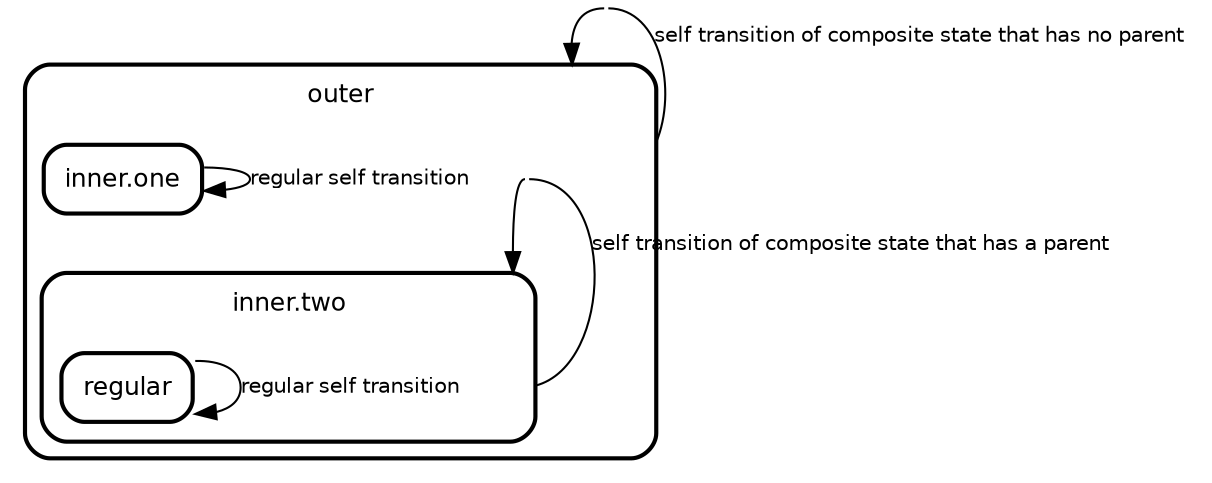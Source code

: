 digraph "state transitions" {
  fontname="Helvetica" fontsize=12 penwidth=2.0 splines=true ordering=out compound=true overlap=scale nodesep=0.3 ranksep=0.1
  node [shape=plaintext style=filled fillcolor=transparent fontname=Helvetica fontsize=12 penwidth=2.0]
  edge [fontname=Helvetica fontsize=10]

    "self_outer" [shape=point style=invis width=0 height=0]
    subgraph "cluster_outer" {
      label= <
      <table cellborder="0" border="0">
        <tr><td>outer</td></tr>
      </table>
      > style=rounded penwidth=2.0
      "outer" [shape=point style=invis margin=0 width=0 height=0 fixedsize=true]
        "self_inner.two" [shape=point style=invis width=0 height=0]
    "inner.one" [margin=0 label= < 
      <table align="center" cellborder="0" border="2" style="rounded" width="48">
        <tr><td width="48" cellpadding="7">inner.one</td></tr>
      </table>
    >]
    subgraph "cluster_inner.two" {
      label= <
      <table cellborder="0" border="0">
        <tr><td>inner.two</td></tr>
      </table>
      > style=rounded penwidth=2.0
      "inner.two" [shape=point style=invis margin=0 width=0 height=0 fixedsize=true]
        "regular" [margin=0 label= < 
      <table align="center" cellborder="0" border="2" style="rounded" width="48">
        <tr><td width="48" cellpadding="7">regular</td></tr>
      </table>
    >]
  
    }
  
    }

      "outer" -> "self_outer" [label="self transition of composite state that has no parent   \l" arrowhead=none tailport="e" headport="e" ltail="cluster_outer"]
      "self_outer" -> "outer" [lhead="cluster_outer" tailport="w"]
    "inner.one" -> "inner.one" [label="regular self transition   \l"]
      "inner.two" -> "self_inner.two" [label="self transition of composite state that has a parent   \l" arrowhead=none tailport="e" headport="e" ltail="cluster_inner.two"]
      "self_inner.two" -> "inner.two" [lhead="cluster_inner.two" tailport="w"]
    "regular" -> "regular" [label="regular self transition   \l"]
}
